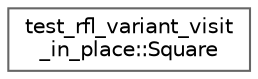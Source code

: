 digraph "类继承关系图"
{
 // LATEX_PDF_SIZE
  bgcolor="transparent";
  edge [fontname=Helvetica,fontsize=10,labelfontname=Helvetica,labelfontsize=10];
  node [fontname=Helvetica,fontsize=10,shape=box,height=0.2,width=0.4];
  rankdir="LR";
  Node0 [id="Node000000",label="test_rfl_variant_visit\l_in_place::Square",height=0.2,width=0.4,color="grey40", fillcolor="white", style="filled",URL="$structtest__rfl__variant__visit__in__place_1_1_square.html",tooltip=" "];
}
